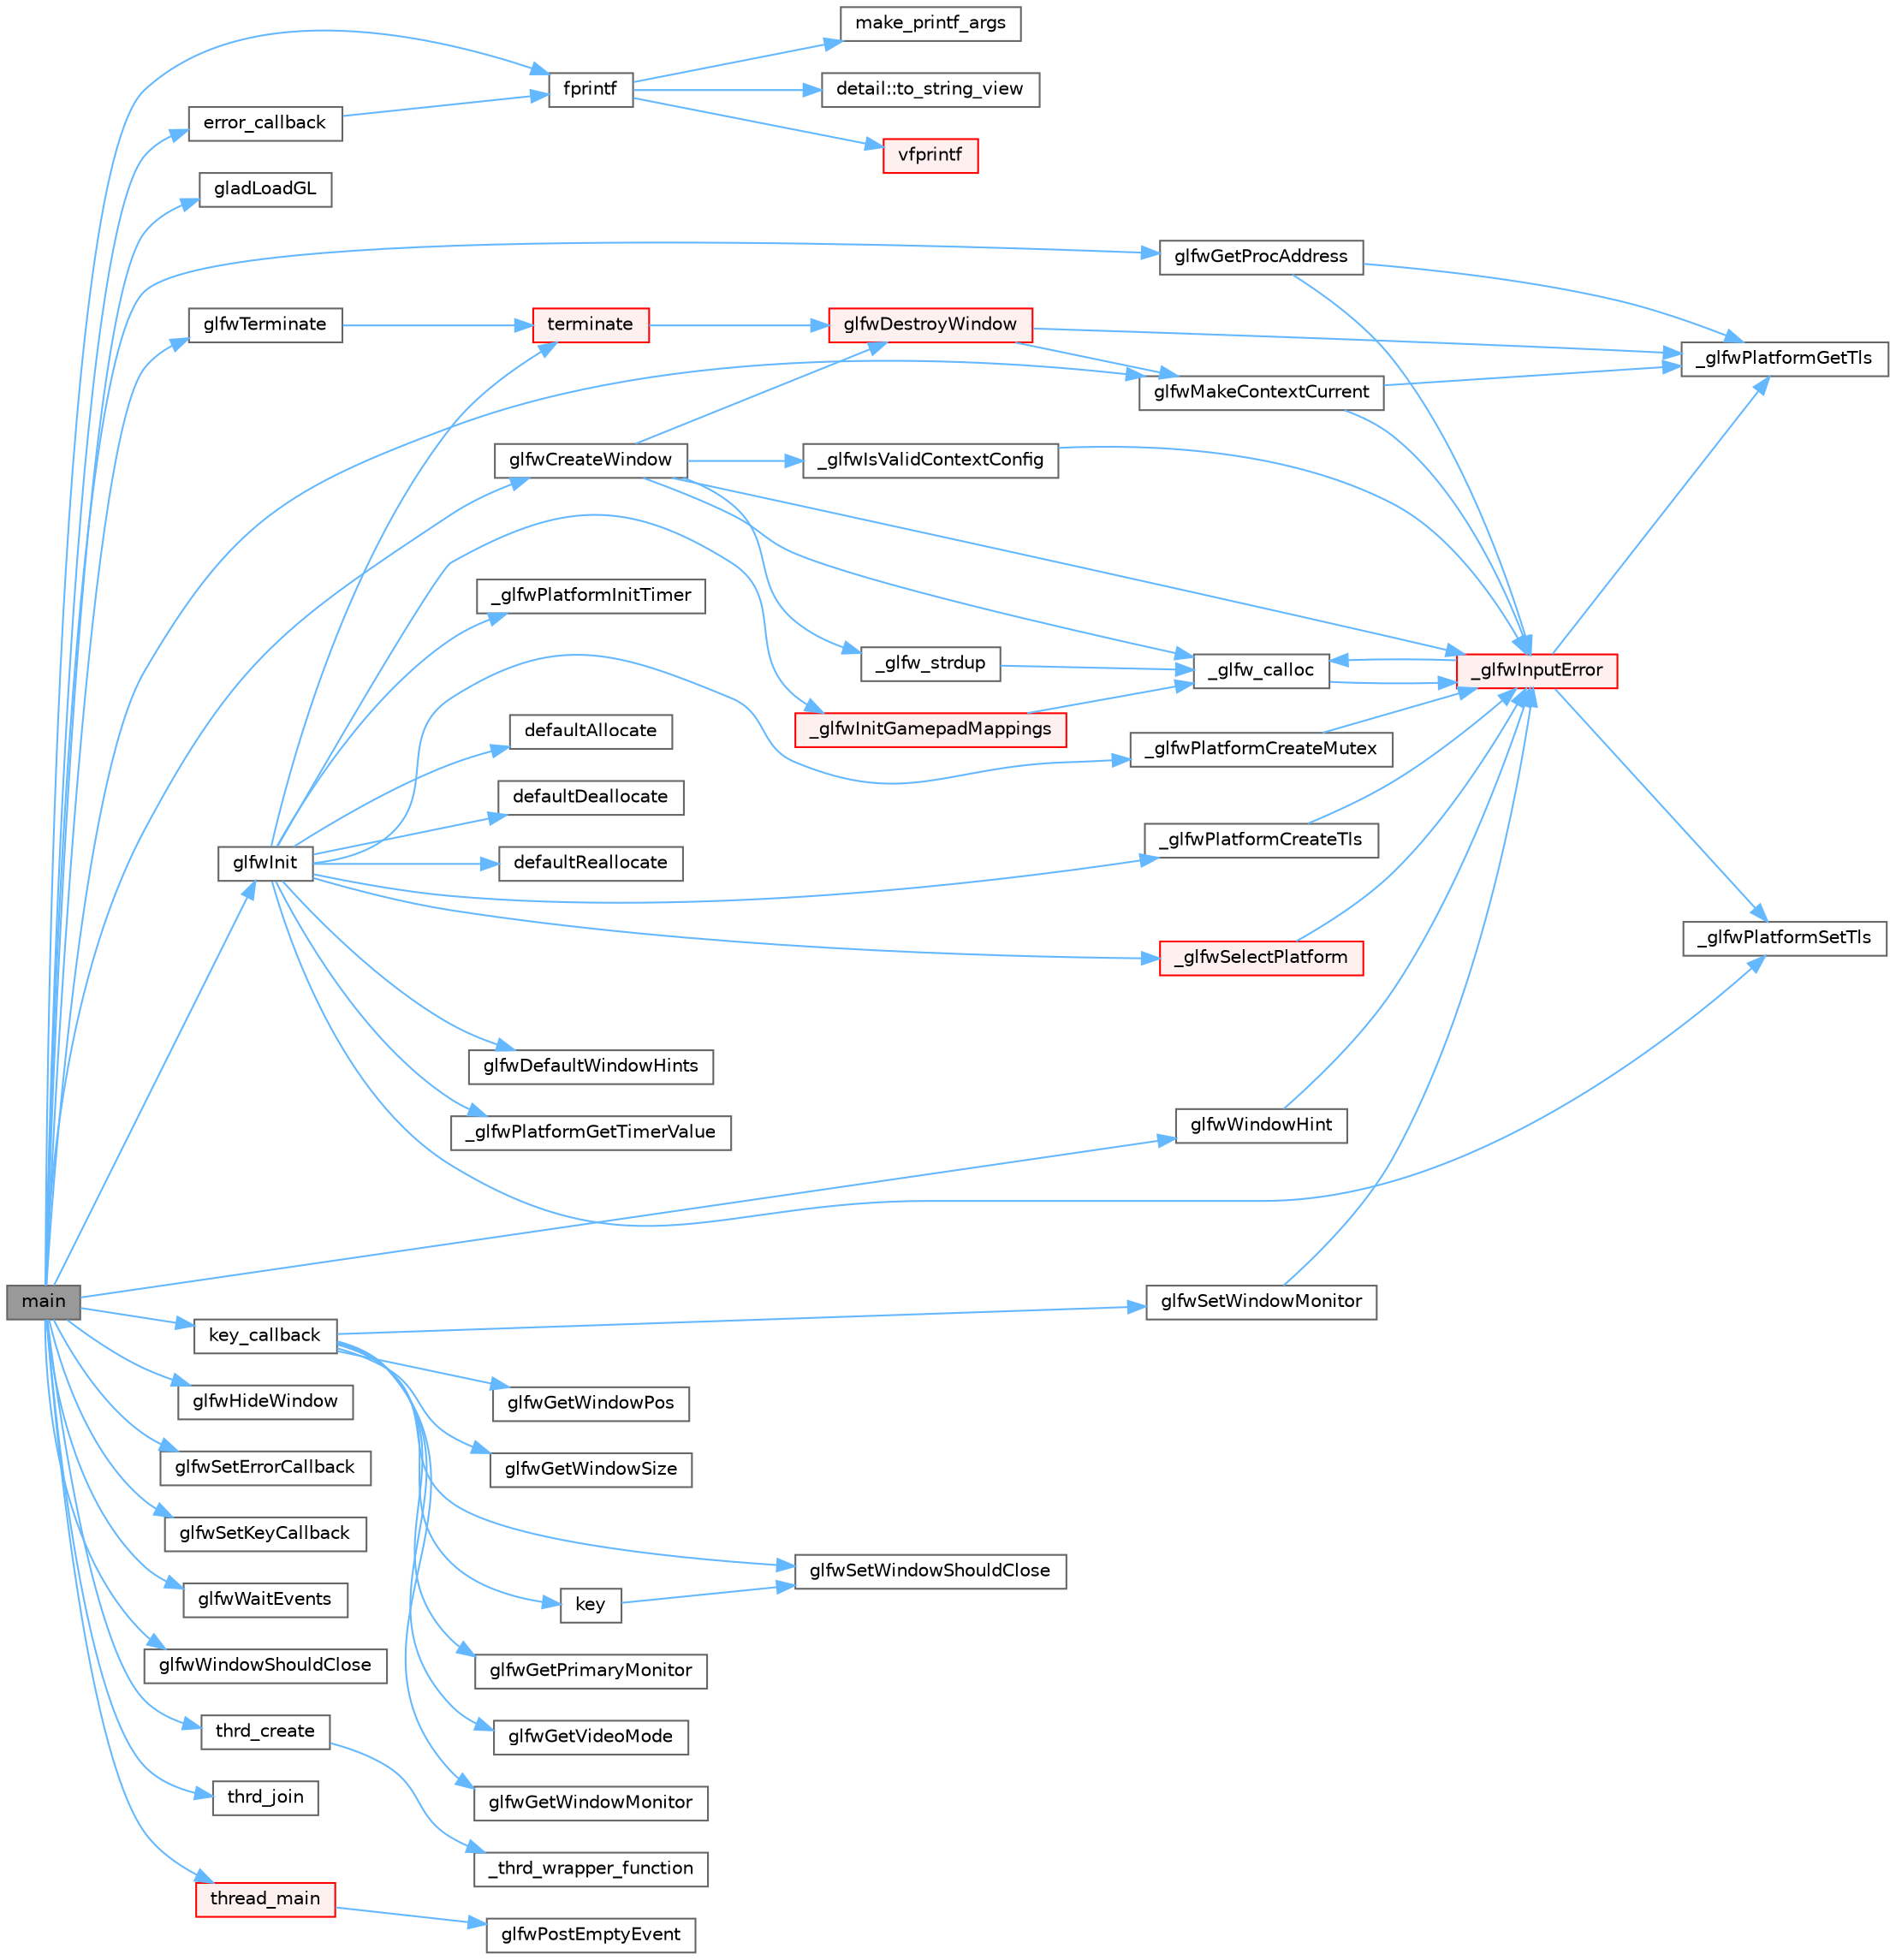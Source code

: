 digraph "main"
{
 // LATEX_PDF_SIZE
  bgcolor="transparent";
  edge [fontname=Helvetica,fontsize=10,labelfontname=Helvetica,labelfontsize=10];
  node [fontname=Helvetica,fontsize=10,shape=box,height=0.2,width=0.4];
  rankdir="LR";
  Node1 [id="Node000001",label="main",height=0.2,width=0.4,color="gray40", fillcolor="grey60", style="filled", fontcolor="black",tooltip=" "];
  Node1 -> Node2 [id="edge1_Node000001_Node000002",color="steelblue1",style="solid",tooltip=" "];
  Node2 [id="Node000002",label="error_callback",height=0.2,width=0.4,color="grey40", fillcolor="white", style="filled",URL="$heightmap_8c.html#a6e6d1771a9242858811be0a3569838fa",tooltip=" "];
  Node2 -> Node3 [id="edge2_Node000002_Node000003",color="steelblue1",style="solid",tooltip=" "];
  Node3 [id="Node000003",label="fprintf",height=0.2,width=0.4,color="grey40", fillcolor="white", style="filled",URL="$printf_8h.html#a9f315126362cae9675de1642105e631e",tooltip=" "];
  Node3 -> Node4 [id="edge3_Node000003_Node000004",color="steelblue1",style="solid",tooltip=" "];
  Node4 [id="Node000004",label="make_printf_args",height=0.2,width=0.4,color="grey40", fillcolor="white", style="filled",URL="$printf_8h.html#a27dcc0efcda04388971dbea3c875f122",tooltip=" "];
  Node3 -> Node5 [id="edge4_Node000003_Node000005",color="steelblue1",style="solid",tooltip=" "];
  Node5 [id="Node000005",label="detail::to_string_view",height=0.2,width=0.4,color="grey40", fillcolor="white", style="filled",URL="$namespacedetail.html#abeae79fa3e1eded2d8fbd56cc9f0960e",tooltip=" "];
  Node3 -> Node6 [id="edge5_Node000003_Node000006",color="steelblue1",style="solid",tooltip=" "];
  Node6 [id="Node000006",label="vfprintf",height=0.2,width=0.4,color="red", fillcolor="#FFF0F0", style="filled",URL="$printf_8h.html#abb30aad964fc771fb52cf3ad88649df2",tooltip=" "];
  Node1 -> Node3 [id="edge6_Node000001_Node000003",color="steelblue1",style="solid",tooltip=" "];
  Node1 -> Node36 [id="edge7_Node000001_Node000036",color="steelblue1",style="solid",tooltip=" "];
  Node36 [id="Node000036",label="gladLoadGL",height=0.2,width=0.4,color="grey40", fillcolor="white", style="filled",URL="$gl_8h.html#a7994567e82772589f6e507f74300bac0",tooltip=" "];
  Node1 -> Node37 [id="edge8_Node000001_Node000037",color="steelblue1",style="solid",tooltip=" "];
  Node37 [id="Node000037",label="glfwCreateWindow",height=0.2,width=0.4,color="grey40", fillcolor="white", style="filled",URL="$group__window.html#gaaccd00fafe81e2db94e8cdf55721e055",tooltip="Creates a window and its associated context."];
  Node37 -> Node38 [id="edge9_Node000037_Node000038",color="steelblue1",style="solid",tooltip=" "];
  Node38 [id="Node000038",label="_glfw_calloc",height=0.2,width=0.4,color="grey40", fillcolor="white", style="filled",URL="$glfw_2src_2init_8c.html#a88a6e01ef5c1245a6d2a5e62b02e5678",tooltip=" "];
  Node38 -> Node39 [id="edge10_Node000038_Node000039",color="steelblue1",style="solid",tooltip=" "];
  Node39 [id="Node000039",label="_glfwInputError",height=0.2,width=0.4,color="red", fillcolor="#FFF0F0", style="filled",URL="$glfw_2src_2init_8c.html#a3287b282ec57a4a89127ae51f49f10f5",tooltip=" "];
  Node39 -> Node38 [id="edge11_Node000039_Node000038",color="steelblue1",style="solid",tooltip=" "];
  Node39 -> Node40 [id="edge12_Node000039_Node000040",color="steelblue1",style="solid",tooltip=" "];
  Node40 [id="Node000040",label="_glfwPlatformGetTls",height=0.2,width=0.4,color="grey40", fillcolor="white", style="filled",URL="$posix__thread_8c.html#a7d2f6e8ecd2e06f2e86d9446d642bd00",tooltip=" "];
  Node39 -> Node42 [id="edge13_Node000039_Node000042",color="steelblue1",style="solid",tooltip=" "];
  Node42 [id="Node000042",label="_glfwPlatformSetTls",height=0.2,width=0.4,color="grey40", fillcolor="white", style="filled",URL="$posix__thread_8c.html#a302f48b6d4dba6b3579449d8a43cfae7",tooltip=" "];
  Node37 -> Node44 [id="edge14_Node000037_Node000044",color="steelblue1",style="solid",tooltip=" "];
  Node44 [id="Node000044",label="_glfw_strdup",height=0.2,width=0.4,color="grey40", fillcolor="white", style="filled",URL="$glfw_2src_2init_8c.html#af725e1f466a710a1fc590ff3726f1151",tooltip=" "];
  Node44 -> Node38 [id="edge15_Node000044_Node000038",color="steelblue1",style="solid",tooltip=" "];
  Node37 -> Node39 [id="edge16_Node000037_Node000039",color="steelblue1",style="solid",tooltip=" "];
  Node37 -> Node45 [id="edge17_Node000037_Node000045",color="steelblue1",style="solid",tooltip=" "];
  Node45 [id="Node000045",label="_glfwIsValidContextConfig",height=0.2,width=0.4,color="grey40", fillcolor="white", style="filled",URL="$context_8c.html#a659c5d5b0cd359304004700d16a76954",tooltip=" "];
  Node45 -> Node39 [id="edge18_Node000045_Node000039",color="steelblue1",style="solid",tooltip=" "];
  Node37 -> Node46 [id="edge19_Node000037_Node000046",color="steelblue1",style="solid",tooltip=" "];
  Node46 [id="Node000046",label="glfwDestroyWindow",height=0.2,width=0.4,color="red", fillcolor="#FFF0F0", style="filled",URL="$group__window.html#ga806747476b7247d292be3711c323ea10",tooltip="Destroys the specified window and its context."];
  Node46 -> Node40 [id="edge20_Node000046_Node000040",color="steelblue1",style="solid",tooltip=" "];
  Node46 -> Node48 [id="edge21_Node000046_Node000048",color="steelblue1",style="solid",tooltip=" "];
  Node48 [id="Node000048",label="glfwMakeContextCurrent",height=0.2,width=0.4,color="grey40", fillcolor="white", style="filled",URL="$group__context.html#gafd76c93e15ec8b0b90506a9936a46185",tooltip="Makes the context of the specified window current for the calling thread."];
  Node48 -> Node39 [id="edge22_Node000048_Node000039",color="steelblue1",style="solid",tooltip=" "];
  Node48 -> Node40 [id="edge23_Node000048_Node000040",color="steelblue1",style="solid",tooltip=" "];
  Node1 -> Node49 [id="edge24_Node000001_Node000049",color="steelblue1",style="solid",tooltip=" "];
  Node49 [id="Node000049",label="glfwGetProcAddress",height=0.2,width=0.4,color="grey40", fillcolor="white", style="filled",URL="$group__context.html#ga0e8af175218929615c16e74938c10f2a",tooltip="Returns the address of the specified function for the current context."];
  Node49 -> Node39 [id="edge25_Node000049_Node000039",color="steelblue1",style="solid",tooltip=" "];
  Node49 -> Node40 [id="edge26_Node000049_Node000040",color="steelblue1",style="solid",tooltip=" "];
  Node1 -> Node50 [id="edge27_Node000001_Node000050",color="steelblue1",style="solid",tooltip=" "];
  Node50 [id="Node000050",label="glfwHideWindow",height=0.2,width=0.4,color="grey40", fillcolor="white", style="filled",URL="$group__window.html#gaa17e287d521544bdeceafa09ac036e20",tooltip="Hides the specified window."];
  Node1 -> Node51 [id="edge28_Node000001_Node000051",color="steelblue1",style="solid",tooltip=" "];
  Node51 [id="Node000051",label="glfwInit",height=0.2,width=0.4,color="grey40", fillcolor="white", style="filled",URL="$group__init.html#gab41771f0215a2e0afb4cf1cf98082d40",tooltip="Initializes the GLFW library."];
  Node51 -> Node52 [id="edge29_Node000051_Node000052",color="steelblue1",style="solid",tooltip=" "];
  Node52 [id="Node000052",label="_glfwInitGamepadMappings",height=0.2,width=0.4,color="red", fillcolor="#FFF0F0", style="filled",URL="$input_8c.html#a1dab257a37caa6b39cfe9924c2487db6",tooltip=" "];
  Node52 -> Node38 [id="edge30_Node000052_Node000038",color="steelblue1",style="solid",tooltip=" "];
  Node51 -> Node54 [id="edge31_Node000051_Node000054",color="steelblue1",style="solid",tooltip=" "];
  Node54 [id="Node000054",label="_glfwPlatformCreateMutex",height=0.2,width=0.4,color="grey40", fillcolor="white", style="filled",URL="$posix__thread_8c.html#a6c5f30449fe62f561c9b01f839ec0438",tooltip=" "];
  Node54 -> Node39 [id="edge32_Node000054_Node000039",color="steelblue1",style="solid",tooltip=" "];
  Node51 -> Node55 [id="edge33_Node000051_Node000055",color="steelblue1",style="solid",tooltip=" "];
  Node55 [id="Node000055",label="_glfwPlatformCreateTls",height=0.2,width=0.4,color="grey40", fillcolor="white", style="filled",URL="$posix__thread_8c.html#afad94d57290ac85fbece14f93c41754f",tooltip=" "];
  Node55 -> Node39 [id="edge34_Node000055_Node000039",color="steelblue1",style="solid",tooltip=" "];
  Node51 -> Node56 [id="edge35_Node000051_Node000056",color="steelblue1",style="solid",tooltip=" "];
  Node56 [id="Node000056",label="_glfwPlatformGetTimerValue",height=0.2,width=0.4,color="grey40", fillcolor="white", style="filled",URL="$posix__time_8c.html#a5ee7e09b380d3afdd3c2738b726a2a6e",tooltip=" "];
  Node51 -> Node57 [id="edge36_Node000051_Node000057",color="steelblue1",style="solid",tooltip=" "];
  Node57 [id="Node000057",label="_glfwPlatformInitTimer",height=0.2,width=0.4,color="grey40", fillcolor="white", style="filled",URL="$posix__time_8c.html#a6029c1379e357d7b4e8836e1c1ad2fa2",tooltip=" "];
  Node51 -> Node42 [id="edge37_Node000051_Node000042",color="steelblue1",style="solid",tooltip=" "];
  Node51 -> Node58 [id="edge38_Node000051_Node000058",color="steelblue1",style="solid",tooltip=" "];
  Node58 [id="Node000058",label="_glfwSelectPlatform",height=0.2,width=0.4,color="red", fillcolor="#FFF0F0", style="filled",URL="$platform_8c.html#ac0e7d5f9c3735b1959f87e959b90ce53",tooltip=" "];
  Node58 -> Node39 [id="edge39_Node000058_Node000039",color="steelblue1",style="solid",tooltip=" "];
  Node51 -> Node190 [id="edge40_Node000051_Node000190",color="steelblue1",style="solid",tooltip=" "];
  Node190 [id="Node000190",label="defaultAllocate",height=0.2,width=0.4,color="grey40", fillcolor="white", style="filled",URL="$glfw_2src_2init_8c.html#a84bc7140bca4ebe2e32016f87e1a3e19",tooltip=" "];
  Node51 -> Node191 [id="edge41_Node000051_Node000191",color="steelblue1",style="solid",tooltip=" "];
  Node191 [id="Node000191",label="defaultDeallocate",height=0.2,width=0.4,color="grey40", fillcolor="white", style="filled",URL="$glfw_2src_2init_8c.html#a81fde93f12ddf3ac12ffec825358ef9b",tooltip=" "];
  Node51 -> Node192 [id="edge42_Node000051_Node000192",color="steelblue1",style="solid",tooltip=" "];
  Node192 [id="Node000192",label="defaultReallocate",height=0.2,width=0.4,color="grey40", fillcolor="white", style="filled",URL="$glfw_2src_2init_8c.html#ad57bef403de5abe0338b4c1b8a7650fb",tooltip=" "];
  Node51 -> Node193 [id="edge43_Node000051_Node000193",color="steelblue1",style="solid",tooltip=" "];
  Node193 [id="Node000193",label="glfwDefaultWindowHints",height=0.2,width=0.4,color="grey40", fillcolor="white", style="filled",URL="$group__window.html#ga8050ddceed9dc6bd9d3aa35666195cd4",tooltip="Resets all window hints to their default values."];
  Node51 -> Node194 [id="edge44_Node000051_Node000194",color="steelblue1",style="solid",tooltip=" "];
  Node194 [id="Node000194",label="terminate",height=0.2,width=0.4,color="red", fillcolor="#FFF0F0", style="filled",URL="$glfw_2src_2init_8c.html#ae5a773506a43a9bc54bce503f234c209",tooltip=" "];
  Node194 -> Node46 [id="edge45_Node000194_Node000046",color="steelblue1",style="solid",tooltip=" "];
  Node1 -> Node48 [id="edge46_Node000001_Node000048",color="steelblue1",style="solid",tooltip=" "];
  Node1 -> Node200 [id="edge47_Node000001_Node000200",color="steelblue1",style="solid",tooltip=" "];
  Node200 [id="Node000200",label="glfwSetErrorCallback",height=0.2,width=0.4,color="grey40", fillcolor="white", style="filled",URL="$group__init.html#ga746e2757d069eaea423349aca6ae097a",tooltip="Sets the error callback."];
  Node1 -> Node201 [id="edge48_Node000001_Node000201",color="steelblue1",style="solid",tooltip=" "];
  Node201 [id="Node000201",label="glfwSetKeyCallback",height=0.2,width=0.4,color="grey40", fillcolor="white", style="filled",URL="$group__input.html#gaa4cbcb81b939b8800e44cea971ddae47",tooltip="Sets the key callback."];
  Node1 -> Node202 [id="edge49_Node000001_Node000202",color="steelblue1",style="solid",tooltip=" "];
  Node202 [id="Node000202",label="glfwTerminate",height=0.2,width=0.4,color="grey40", fillcolor="white", style="filled",URL="$group__init.html#gafd90e6fd4819ea9e22e5e739519a6504",tooltip="Terminates the GLFW library."];
  Node202 -> Node194 [id="edge50_Node000202_Node000194",color="steelblue1",style="solid",tooltip=" "];
  Node1 -> Node203 [id="edge51_Node000001_Node000203",color="steelblue1",style="solid",tooltip=" "];
  Node203 [id="Node000203",label="glfwWaitEvents",height=0.2,width=0.4,color="grey40", fillcolor="white", style="filled",URL="$group__window.html#ga6e042d05823c11e11c7339b81a237738",tooltip="Waits until events are queued and processes them."];
  Node1 -> Node204 [id="edge52_Node000001_Node000204",color="steelblue1",style="solid",tooltip=" "];
  Node204 [id="Node000204",label="glfwWindowHint",height=0.2,width=0.4,color="grey40", fillcolor="white", style="filled",URL="$group__window.html#ga69c40728499720bef8a49aa925ea0efa",tooltip="Sets the specified window hint to the desired value."];
  Node204 -> Node39 [id="edge53_Node000204_Node000039",color="steelblue1",style="solid",tooltip=" "];
  Node1 -> Node205 [id="edge54_Node000001_Node000205",color="steelblue1",style="solid",tooltip=" "];
  Node205 [id="Node000205",label="glfwWindowShouldClose",height=0.2,width=0.4,color="grey40", fillcolor="white", style="filled",URL="$group__window.html#gaa6162f67dfa38b8beda2fea623649332",tooltip="Checks the close flag of the specified window."];
  Node1 -> Node206 [id="edge55_Node000001_Node000206",color="steelblue1",style="solid",tooltip=" "];
  Node206 [id="Node000206",label="key_callback",height=0.2,width=0.4,color="grey40", fillcolor="white", style="filled",URL="$boing_8c.html#a286930f4e8ede059b83ff6eafa2ff718",tooltip=" "];
  Node206 -> Node207 [id="edge56_Node000206_Node000207",color="steelblue1",style="solid",tooltip=" "];
  Node207 [id="Node000207",label="glfwGetPrimaryMonitor",height=0.2,width=0.4,color="grey40", fillcolor="white", style="filled",URL="$group__monitor.html#ga34befff4f9f0fae09dd8de6fb0eb4f3e",tooltip="Returns the primary monitor."];
  Node206 -> Node208 [id="edge57_Node000206_Node000208",color="steelblue1",style="solid",tooltip=" "];
  Node208 [id="Node000208",label="glfwGetVideoMode",height=0.2,width=0.4,color="grey40", fillcolor="white", style="filled",URL="$group__monitor.html#ga21f7f60de4f4d0fa360c7ad159b75c9e",tooltip="Returns the current mode of the specified monitor."];
  Node206 -> Node209 [id="edge58_Node000206_Node000209",color="steelblue1",style="solid",tooltip=" "];
  Node209 [id="Node000209",label="glfwGetWindowMonitor",height=0.2,width=0.4,color="grey40", fillcolor="white", style="filled",URL="$group__window.html#gad441645a53bc9274a0ee163d40f0c637",tooltip="Returns the monitor that the window uses for full screen mode."];
  Node206 -> Node210 [id="edge59_Node000206_Node000210",color="steelblue1",style="solid",tooltip=" "];
  Node210 [id="Node000210",label="glfwGetWindowPos",height=0.2,width=0.4,color="grey40", fillcolor="white", style="filled",URL="$group__window.html#ga0076a8591ef7494d359730cf2250b45b",tooltip="Retrieves the position of the content area of the specified window."];
  Node206 -> Node211 [id="edge60_Node000206_Node000211",color="steelblue1",style="solid",tooltip=" "];
  Node211 [id="Node000211",label="glfwGetWindowSize",height=0.2,width=0.4,color="grey40", fillcolor="white", style="filled",URL="$group__window.html#ga7feb769ebb3f3d21579b5a3fb07be76e",tooltip="Retrieves the size of the content area of the specified window."];
  Node206 -> Node212 [id="edge61_Node000206_Node000212",color="steelblue1",style="solid",tooltip=" "];
  Node212 [id="Node000212",label="glfwSetWindowMonitor",height=0.2,width=0.4,color="grey40", fillcolor="white", style="filled",URL="$group__window.html#ga12fabf78575e59c00f822f323ae0b6ae",tooltip="Sets the mode, monitor, video mode and placement of a window."];
  Node212 -> Node39 [id="edge62_Node000212_Node000039",color="steelblue1",style="solid",tooltip=" "];
  Node206 -> Node92 [id="edge63_Node000206_Node000092",color="steelblue1",style="solid",tooltip=" "];
  Node92 [id="Node000092",label="glfwSetWindowShouldClose",height=0.2,width=0.4,color="grey40", fillcolor="white", style="filled",URL="$group__window.html#ga1cadeda7a1e2f224e06a8415d30741aa",tooltip="Sets the close flag of the specified window."];
  Node206 -> Node91 [id="edge64_Node000206_Node000091",color="steelblue1",style="solid",tooltip=" "];
  Node91 [id="Node000091",label="key",height=0.2,width=0.4,color="grey40", fillcolor="white", style="filled",URL="$gears_8c.html#accd6b5b92b78666e36543412d4ac14cd",tooltip=" "];
  Node91 -> Node92 [id="edge65_Node000091_Node000092",color="steelblue1",style="solid",tooltip=" "];
  Node1 -> Node213 [id="edge66_Node000001_Node000213",color="steelblue1",style="solid",tooltip=" "];
  Node213 [id="Node000213",label="thrd_create",height=0.2,width=0.4,color="grey40", fillcolor="white", style="filled",URL="$tinycthread_8c.html#a1a52b6cd2d15cc6c4741d5124f85d183",tooltip=" "];
  Node213 -> Node214 [id="edge67_Node000213_Node000214",color="steelblue1",style="solid",tooltip=" "];
  Node214 [id="Node000214",label="_thrd_wrapper_function",height=0.2,width=0.4,color="grey40", fillcolor="white", style="filled",URL="$tinycthread_8c.html#aea3e52c054a4759a7fbf4ed91a670916",tooltip=" "];
  Node1 -> Node215 [id="edge68_Node000001_Node000215",color="steelblue1",style="solid",tooltip=" "];
  Node215 [id="Node000215",label="thrd_join",height=0.2,width=0.4,color="grey40", fillcolor="white", style="filled",URL="$tinycthread_8c.html#aa2e83a544f49f74cf217a69a882b5d80",tooltip=" "];
  Node1 -> Node216 [id="edge69_Node000001_Node000216",color="steelblue1",style="solid",tooltip=" "];
  Node216 [id="Node000216",label="thread_main",height=0.2,width=0.4,color="red", fillcolor="#FFF0F0", style="filled",URL="$empty_8c.html#a950c23fa2152d01be54d3ddb08e8428d",tooltip=" "];
  Node216 -> Node217 [id="edge70_Node000216_Node000217",color="steelblue1",style="solid",tooltip=" "];
  Node217 [id="Node000217",label="glfwPostEmptyEvent",height=0.2,width=0.4,color="grey40", fillcolor="white", style="filled",URL="$group__window.html#gad6f6b997278c91c43b35970eb9713d7e",tooltip="Posts an empty event to the event queue."];
}
